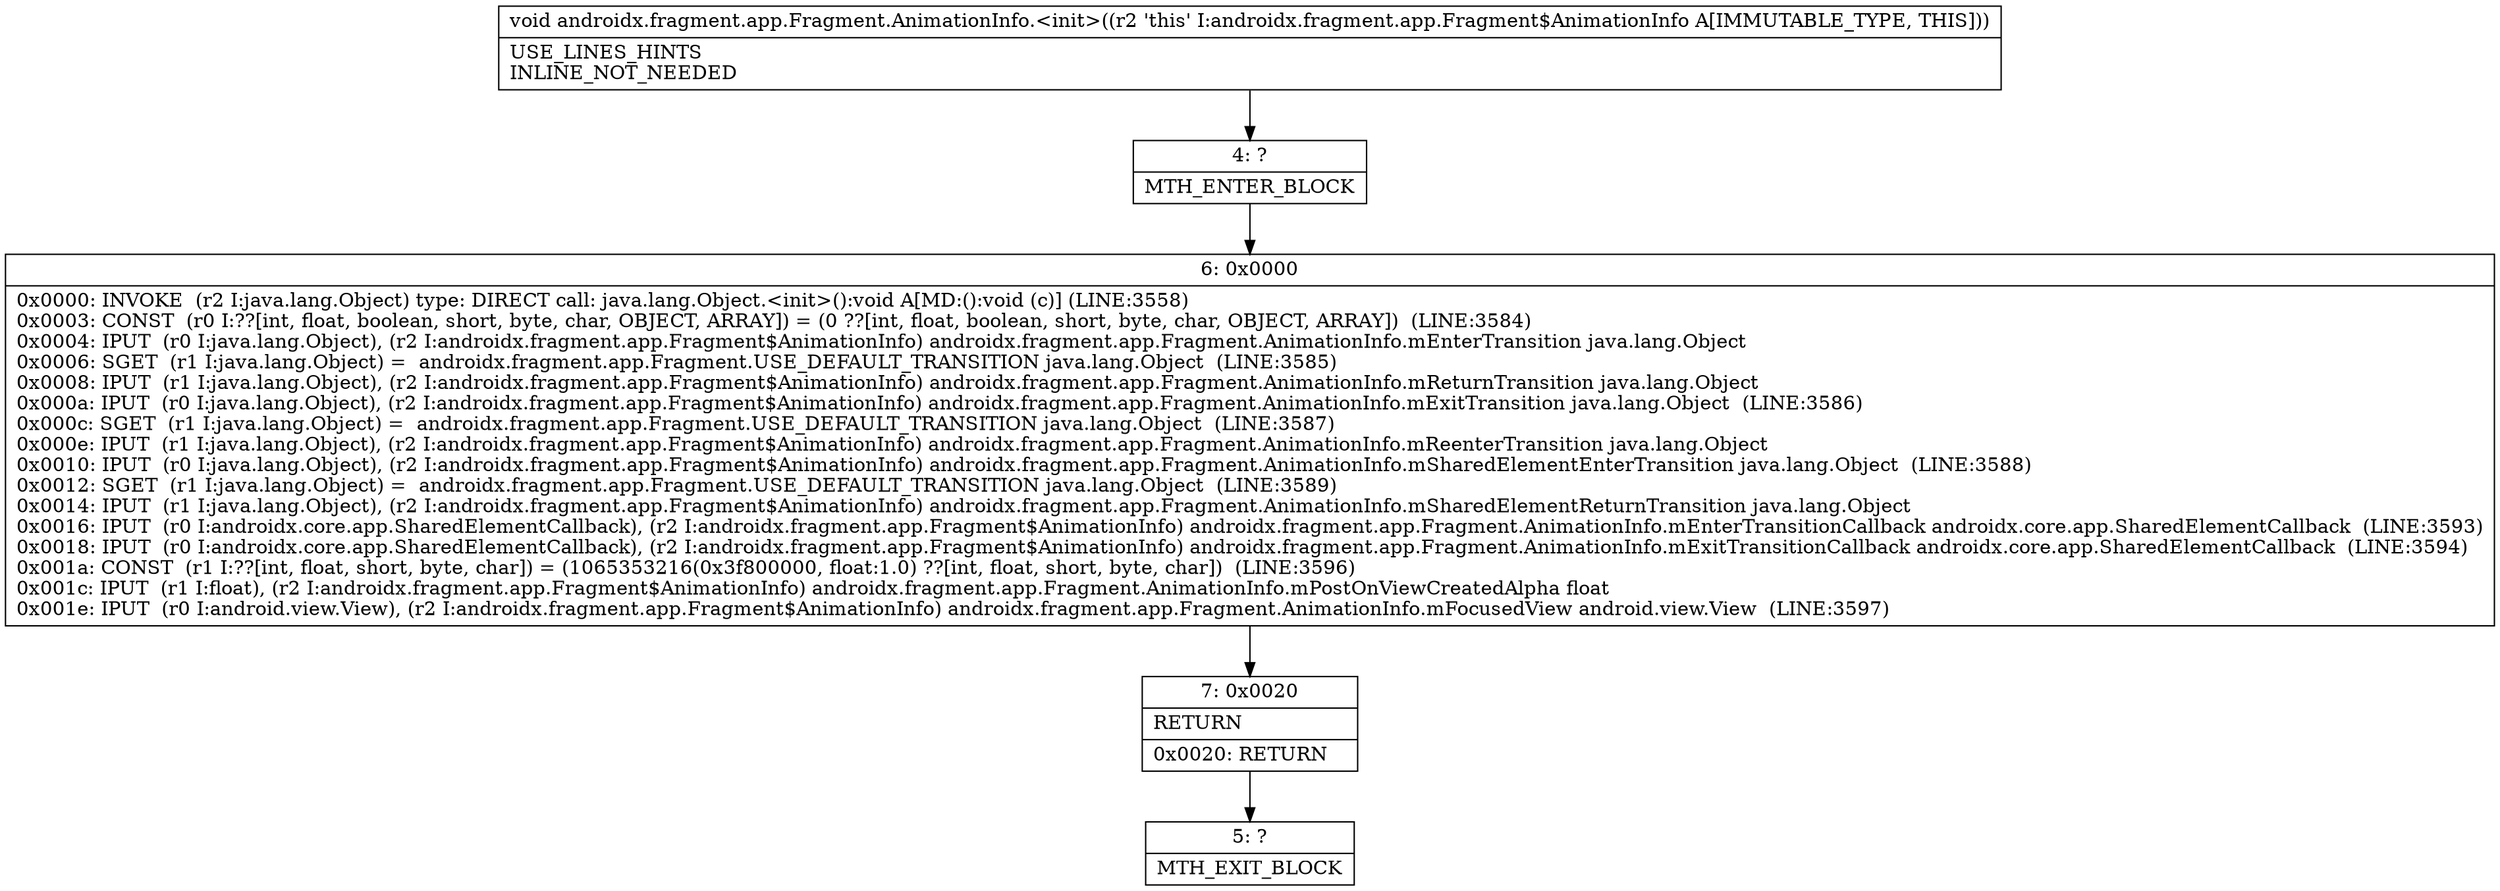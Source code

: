 digraph "CFG forandroidx.fragment.app.Fragment.AnimationInfo.\<init\>()V" {
Node_4 [shape=record,label="{4\:\ ?|MTH_ENTER_BLOCK\l}"];
Node_6 [shape=record,label="{6\:\ 0x0000|0x0000: INVOKE  (r2 I:java.lang.Object) type: DIRECT call: java.lang.Object.\<init\>():void A[MD:():void (c)] (LINE:3558)\l0x0003: CONST  (r0 I:??[int, float, boolean, short, byte, char, OBJECT, ARRAY]) = (0 ??[int, float, boolean, short, byte, char, OBJECT, ARRAY])  (LINE:3584)\l0x0004: IPUT  (r0 I:java.lang.Object), (r2 I:androidx.fragment.app.Fragment$AnimationInfo) androidx.fragment.app.Fragment.AnimationInfo.mEnterTransition java.lang.Object \l0x0006: SGET  (r1 I:java.lang.Object) =  androidx.fragment.app.Fragment.USE_DEFAULT_TRANSITION java.lang.Object  (LINE:3585)\l0x0008: IPUT  (r1 I:java.lang.Object), (r2 I:androidx.fragment.app.Fragment$AnimationInfo) androidx.fragment.app.Fragment.AnimationInfo.mReturnTransition java.lang.Object \l0x000a: IPUT  (r0 I:java.lang.Object), (r2 I:androidx.fragment.app.Fragment$AnimationInfo) androidx.fragment.app.Fragment.AnimationInfo.mExitTransition java.lang.Object  (LINE:3586)\l0x000c: SGET  (r1 I:java.lang.Object) =  androidx.fragment.app.Fragment.USE_DEFAULT_TRANSITION java.lang.Object  (LINE:3587)\l0x000e: IPUT  (r1 I:java.lang.Object), (r2 I:androidx.fragment.app.Fragment$AnimationInfo) androidx.fragment.app.Fragment.AnimationInfo.mReenterTransition java.lang.Object \l0x0010: IPUT  (r0 I:java.lang.Object), (r2 I:androidx.fragment.app.Fragment$AnimationInfo) androidx.fragment.app.Fragment.AnimationInfo.mSharedElementEnterTransition java.lang.Object  (LINE:3588)\l0x0012: SGET  (r1 I:java.lang.Object) =  androidx.fragment.app.Fragment.USE_DEFAULT_TRANSITION java.lang.Object  (LINE:3589)\l0x0014: IPUT  (r1 I:java.lang.Object), (r2 I:androidx.fragment.app.Fragment$AnimationInfo) androidx.fragment.app.Fragment.AnimationInfo.mSharedElementReturnTransition java.lang.Object \l0x0016: IPUT  (r0 I:androidx.core.app.SharedElementCallback), (r2 I:androidx.fragment.app.Fragment$AnimationInfo) androidx.fragment.app.Fragment.AnimationInfo.mEnterTransitionCallback androidx.core.app.SharedElementCallback  (LINE:3593)\l0x0018: IPUT  (r0 I:androidx.core.app.SharedElementCallback), (r2 I:androidx.fragment.app.Fragment$AnimationInfo) androidx.fragment.app.Fragment.AnimationInfo.mExitTransitionCallback androidx.core.app.SharedElementCallback  (LINE:3594)\l0x001a: CONST  (r1 I:??[int, float, short, byte, char]) = (1065353216(0x3f800000, float:1.0) ??[int, float, short, byte, char])  (LINE:3596)\l0x001c: IPUT  (r1 I:float), (r2 I:androidx.fragment.app.Fragment$AnimationInfo) androidx.fragment.app.Fragment.AnimationInfo.mPostOnViewCreatedAlpha float \l0x001e: IPUT  (r0 I:android.view.View), (r2 I:androidx.fragment.app.Fragment$AnimationInfo) androidx.fragment.app.Fragment.AnimationInfo.mFocusedView android.view.View  (LINE:3597)\l}"];
Node_7 [shape=record,label="{7\:\ 0x0020|RETURN\l|0x0020: RETURN   \l}"];
Node_5 [shape=record,label="{5\:\ ?|MTH_EXIT_BLOCK\l}"];
MethodNode[shape=record,label="{void androidx.fragment.app.Fragment.AnimationInfo.\<init\>((r2 'this' I:androidx.fragment.app.Fragment$AnimationInfo A[IMMUTABLE_TYPE, THIS]))  | USE_LINES_HINTS\lINLINE_NOT_NEEDED\l}"];
MethodNode -> Node_4;Node_4 -> Node_6;
Node_6 -> Node_7;
Node_7 -> Node_5;
}

